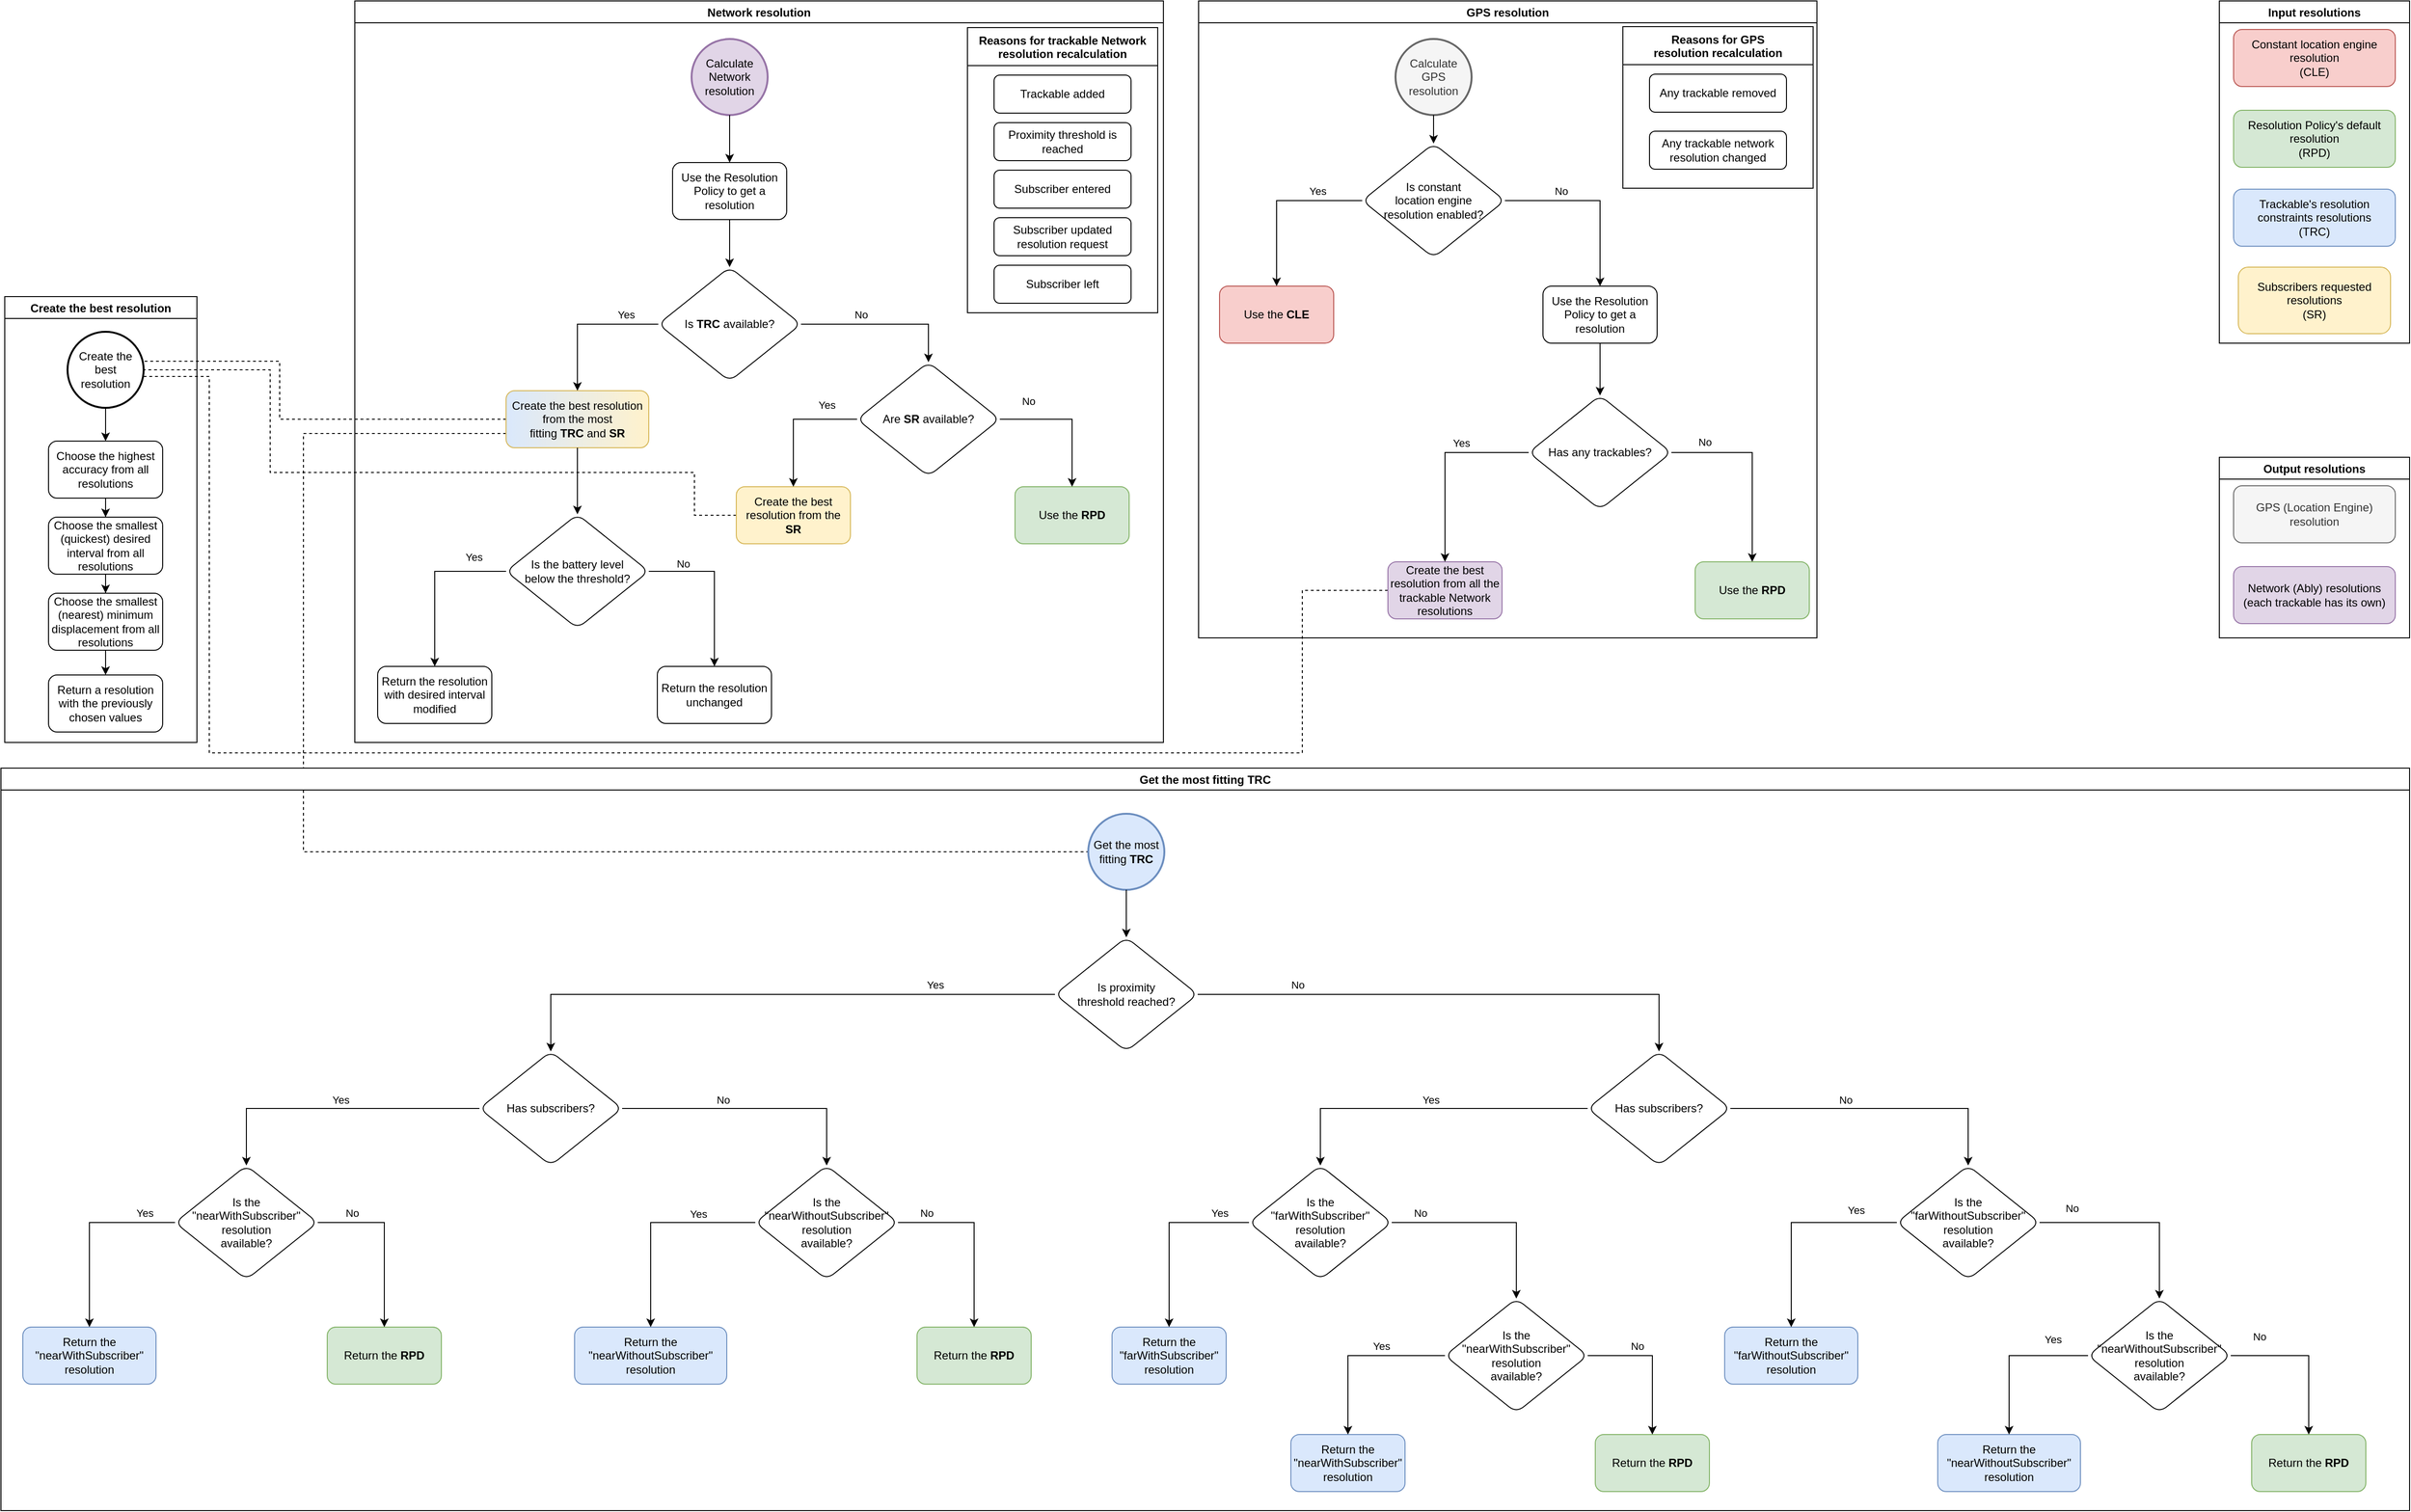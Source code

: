 <mxfile version="17.1.1" type="device"><diagram id="C5RBs43oDa-KdzZeNtuy" name="Page-1"><mxGraphModel dx="4044" dy="1610" grid="0" gridSize="10" guides="1" tooltips="1" connect="1" arrows="1" fold="1" page="0" pageScale="1" pageWidth="827" pageHeight="1169" math="0" shadow="0"><root><mxCell id="WIyWlLk6GJQsqaUBKTNV-0"/><mxCell id="WIyWlLk6GJQsqaUBKTNV-1" parent="WIyWlLk6GJQsqaUBKTNV-0"/><mxCell id="6XLTmu_nPWXvjUxswJBu-111" style="edgeStyle=orthogonalEdgeStyle;rounded=0;orthogonalLoop=1;jettySize=auto;html=1;exitX=0;exitY=0.5;exitDx=0;exitDy=0;startArrow=none;startFill=0;endArrow=none;endFill=0;dashed=1;" parent="WIyWlLk6GJQsqaUBKTNV-1" source="bFkGqK-KO9KzY5CvkFYy-25" target="6XLTmu_nPWXvjUxswJBu-110" edge="1"><mxGeometry relative="1" as="geometry"><Array as="points"><mxPoint x="405" y="854"/><mxPoint x="405" y="1025"/><mxPoint x="-744" y="1025"/><mxPoint x="-744" y="629"/></Array></mxGeometry></mxCell><mxCell id="6XLTmu_nPWXvjUxswJBu-114" style="edgeStyle=orthogonalEdgeStyle;rounded=0;orthogonalLoop=1;jettySize=auto;html=1;exitX=0;exitY=0.5;exitDx=0;exitDy=0;dashed=1;startArrow=none;startFill=0;endArrow=none;endFill=0;" parent="WIyWlLk6GJQsqaUBKTNV-1" source="bFkGqK-KO9KzY5CvkFYy-32" target="6XLTmu_nPWXvjUxswJBu-110" edge="1"><mxGeometry relative="1" as="geometry"><Array as="points"><mxPoint x="-234" y="775"/><mxPoint x="-234" y="730"/><mxPoint x="-680" y="730"/><mxPoint x="-680" y="622"/></Array></mxGeometry></mxCell><mxCell id="6XLTmu_nPWXvjUxswJBu-97" style="edgeStyle=orthogonalEdgeStyle;rounded=0;orthogonalLoop=1;jettySize=auto;html=1;exitX=0;exitY=0.75;exitDx=0;exitDy=0;startArrow=none;startFill=0;dashed=1;endArrow=none;endFill=0;" parent="WIyWlLk6GJQsqaUBKTNV-1" source="bFkGqK-KO9KzY5CvkFYy-36" target="6XLTmu_nPWXvjUxswJBu-109" edge="1"><mxGeometry relative="1" as="geometry"><mxPoint x="40.67" y="910" as="targetPoint"/><Array as="points"><mxPoint x="-645" y="689"/><mxPoint x="-645" y="1129"/></Array></mxGeometry></mxCell><mxCell id="6XLTmu_nPWXvjUxswJBu-112" style="edgeStyle=orthogonalEdgeStyle;rounded=0;orthogonalLoop=1;jettySize=auto;html=1;dashed=1;startArrow=none;startFill=0;endArrow=none;endFill=0;exitX=0;exitY=0.5;exitDx=0;exitDy=0;" parent="WIyWlLk6GJQsqaUBKTNV-1" source="bFkGqK-KO9KzY5CvkFYy-36" target="6XLTmu_nPWXvjUxswJBu-110" edge="1"><mxGeometry relative="1" as="geometry"><mxPoint x="-10" y="450" as="sourcePoint"/><Array as="points"><mxPoint x="-670" y="674"/><mxPoint x="-670" y="613"/></Array></mxGeometry></mxCell><mxCell id="6XLTmu_nPWXvjUxswJBu-1" value="Input resolutions" style="swimlane;" parent="WIyWlLk6GJQsqaUBKTNV-1" vertex="1"><mxGeometry x="1369" y="234" width="200" height="360" as="geometry"><mxRectangle x="825" y="10" width="124" height="23" as="alternateBounds"/></mxGeometry></mxCell><mxCell id="bFkGqK-KO9KzY5CvkFYy-0" value="Constant location engine resolution&lt;br&gt;(CLE)" style="rounded=1;whiteSpace=wrap;html=1;fontSize=12;glass=0;strokeWidth=1;shadow=0;fillColor=#f8cecc;strokeColor=#b85450;" parent="6XLTmu_nPWXvjUxswJBu-1" vertex="1"><mxGeometry x="15" y="30" width="170" height="60" as="geometry"/></mxCell><mxCell id="bFkGqK-KO9KzY5CvkFYy-3" value="Subscribers requested resolutions&lt;br&gt;(SR)" style="rounded=1;whiteSpace=wrap;html=1;fontSize=12;glass=0;strokeWidth=1;shadow=0;fillColor=#fff2cc;strokeColor=#d6b656;" parent="6XLTmu_nPWXvjUxswJBu-1" vertex="1"><mxGeometry x="20" y="280" width="160" height="70" as="geometry"/></mxCell><mxCell id="bFkGqK-KO9KzY5CvkFYy-1" value="Resolution Policy's default resolution&lt;br&gt;(RPD)" style="rounded=1;whiteSpace=wrap;html=1;fontSize=12;glass=0;strokeWidth=1;shadow=0;fillColor=#d5e8d4;strokeColor=#82b366;" parent="6XLTmu_nPWXvjUxswJBu-1" vertex="1"><mxGeometry x="15" y="115" width="170" height="60" as="geometry"/></mxCell><mxCell id="bFkGqK-KO9KzY5CvkFYy-2" value="Trackable's resolution constraints resolutions&lt;br&gt;(TRC)" style="rounded=1;whiteSpace=wrap;html=1;fontSize=12;glass=0;strokeWidth=1;shadow=0;fillColor=#dae8fc;strokeColor=#6c8ebf;" parent="6XLTmu_nPWXvjUxswJBu-1" vertex="1"><mxGeometry x="15" y="198" width="170" height="60" as="geometry"/></mxCell><mxCell id="6XLTmu_nPWXvjUxswJBu-13" value="Output resolutions" style="swimlane;" parent="WIyWlLk6GJQsqaUBKTNV-1" vertex="1"><mxGeometry x="1369" y="714" width="200" height="190" as="geometry"><mxRectangle x="1041" y="10" width="134" height="23" as="alternateBounds"/></mxGeometry></mxCell><mxCell id="6XLTmu_nPWXvjUxswJBu-14" value="GPS (Location Engine) resolution" style="rounded=1;whiteSpace=wrap;html=1;fontSize=12;glass=0;strokeWidth=1;shadow=0;fillColor=#f5f5f5;strokeColor=#666666;fontColor=#333333;" parent="6XLTmu_nPWXvjUxswJBu-13" vertex="1"><mxGeometry x="15" y="30" width="170" height="60" as="geometry"/></mxCell><mxCell id="6XLTmu_nPWXvjUxswJBu-11" value="Network (Ably) resolutions&lt;br&gt;(each trackable has its own)" style="rounded=1;whiteSpace=wrap;html=1;fontSize=12;glass=0;strokeWidth=1;shadow=0;fillColor=#e1d5e7;strokeColor=#9673a6;" parent="6XLTmu_nPWXvjUxswJBu-13" vertex="1"><mxGeometry x="15" y="115" width="170" height="60" as="geometry"/></mxCell><mxCell id="6XLTmu_nPWXvjUxswJBu-119" value="Network resolution" style="swimlane;" parent="WIyWlLk6GJQsqaUBKTNV-1" vertex="1"><mxGeometry x="-591" y="234" width="850" height="780" as="geometry"/></mxCell><mxCell id="6XLTmu_nPWXvjUxswJBu-98" value="Calculate Network resolution" style="strokeWidth=2;html=1;shape=mxgraph.flowchart.start_2;whiteSpace=wrap;fillColor=#e1d5e7;strokeColor=#9673a6;" parent="6XLTmu_nPWXvjUxswJBu-119" vertex="1"><mxGeometry x="354" y="40" width="80" height="80" as="geometry"/></mxCell><mxCell id="bFkGqK-KO9KzY5CvkFYy-19" value="Use the Resolution Policy to get a resolution" style="whiteSpace=wrap;html=1;rounded=1;shadow=0;strokeWidth=1;glass=0;" parent="6XLTmu_nPWXvjUxswJBu-119" vertex="1"><mxGeometry x="334" y="170" width="120" height="60" as="geometry"/></mxCell><mxCell id="bFkGqK-KO9KzY5CvkFYy-30" value="Is&amp;nbsp;&lt;b&gt;TRC&amp;nbsp;&lt;/b&gt;available?" style="rhombus;whiteSpace=wrap;html=1;rounded=1;shadow=0;strokeWidth=1;glass=0;" parent="6XLTmu_nPWXvjUxswJBu-119" vertex="1"><mxGeometry x="319" y="280" width="150" height="120" as="geometry"/></mxCell><mxCell id="6XLTmu_nPWXvjUxswJBu-18" value="Are &lt;b&gt;SR&amp;nbsp;&lt;/b&gt;available?" style="rhombus;whiteSpace=wrap;html=1;rounded=1;shadow=0;strokeWidth=1;glass=0;" parent="6XLTmu_nPWXvjUxswJBu-119" vertex="1"><mxGeometry x="528" y="380" width="150" height="120" as="geometry"/></mxCell><mxCell id="bFkGqK-KO9KzY5CvkFYy-32" value="Create the best resolution from the &lt;b&gt;SR&lt;/b&gt;" style="whiteSpace=wrap;html=1;rounded=1;shadow=0;strokeWidth=1;glass=0;fillColor=#fff2cc;strokeColor=#d6b656;" parent="6XLTmu_nPWXvjUxswJBu-119" vertex="1"><mxGeometry x="401" y="511" width="120" height="60" as="geometry"/></mxCell><mxCell id="6XLTmu_nPWXvjUxswJBu-19" value="Use the &lt;b&gt;RPD&lt;/b&gt;" style="whiteSpace=wrap;html=1;rounded=1;shadow=0;strokeWidth=1;glass=0;fillColor=#d5e8d4;strokeColor=#82b366;" parent="6XLTmu_nPWXvjUxswJBu-119" vertex="1"><mxGeometry x="694" y="511" width="120" height="60" as="geometry"/></mxCell><mxCell id="6XLTmu_nPWXvjUxswJBu-29" value="Is the battery level&lt;br&gt;below the threshold?" style="rhombus;whiteSpace=wrap;html=1;rounded=1;shadow=0;strokeWidth=1;glass=0;" parent="6XLTmu_nPWXvjUxswJBu-119" vertex="1"><mxGeometry x="159" y="540" width="150" height="120" as="geometry"/></mxCell><mxCell id="6XLTmu_nPWXvjUxswJBu-32" value="Return the resolution with desired interval modified" style="whiteSpace=wrap;html=1;rounded=1;shadow=0;strokeWidth=1;glass=0;" parent="6XLTmu_nPWXvjUxswJBu-119" vertex="1"><mxGeometry x="24" y="700" width="120" height="60" as="geometry"/></mxCell><mxCell id="6XLTmu_nPWXvjUxswJBu-30" value="Return the resolution unchanged" style="whiteSpace=wrap;html=1;rounded=1;shadow=0;strokeWidth=1;glass=0;" parent="6XLTmu_nPWXvjUxswJBu-119" vertex="1"><mxGeometry x="318" y="700" width="120" height="60" as="geometry"/></mxCell><mxCell id="bFkGqK-KO9KzY5CvkFYy-36" value="Create the best resolution from the most fitting&amp;nbsp;&lt;b&gt;TRC&lt;/b&gt;&amp;nbsp;and&amp;nbsp;&lt;b&gt;SR&lt;/b&gt;" style="whiteSpace=wrap;html=1;rounded=1;shadow=0;strokeWidth=1;glass=0;gradientDirection=west;fillColor=#fff2cc;strokeColor=#d6b656;gradientColor=#DAE8FC;" parent="6XLTmu_nPWXvjUxswJBu-119" vertex="1"><mxGeometry x="159" y="410" width="150" height="60" as="geometry"/></mxCell><mxCell id="bFkGqK-KO9KzY5CvkFYy-20" value="" style="edgeStyle=orthogonalEdgeStyle;rounded=0;orthogonalLoop=1;jettySize=auto;html=1;exitX=0.5;exitY=1;exitDx=0;exitDy=0;exitPerimeter=0;" parent="6XLTmu_nPWXvjUxswJBu-119" source="6XLTmu_nPWXvjUxswJBu-98" target="bFkGqK-KO9KzY5CvkFYy-19" edge="1"><mxGeometry relative="1" as="geometry"><mxPoint x="390" y="100" as="sourcePoint"/></mxGeometry></mxCell><mxCell id="bFkGqK-KO9KzY5CvkFYy-31" value="" style="edgeStyle=orthogonalEdgeStyle;rounded=0;orthogonalLoop=1;jettySize=auto;html=1;" parent="6XLTmu_nPWXvjUxswJBu-119" source="bFkGqK-KO9KzY5CvkFYy-19" target="bFkGqK-KO9KzY5CvkFYy-30" edge="1"><mxGeometry relative="1" as="geometry"/></mxCell><mxCell id="bFkGqK-KO9KzY5CvkFYy-33" value="" style="edgeStyle=orthogonalEdgeStyle;rounded=0;orthogonalLoop=1;jettySize=auto;html=1;entryX=0.5;entryY=0;entryDx=0;entryDy=0;" parent="6XLTmu_nPWXvjUxswJBu-119" source="bFkGqK-KO9KzY5CvkFYy-30" target="6XLTmu_nPWXvjUxswJBu-18" edge="1"><mxGeometry relative="1" as="geometry"><mxPoint x="550" y="340" as="targetPoint"/></mxGeometry></mxCell><mxCell id="bFkGqK-KO9KzY5CvkFYy-35" value="No" style="edgeLabel;html=1;align=center;verticalAlign=middle;resizable=0;points=[];" parent="bFkGqK-KO9KzY5CvkFYy-33" vertex="1" connectable="0"><mxGeometry x="-0.248" y="1" relative="1" as="geometry"><mxPoint x="-3" y="-9" as="offset"/></mxGeometry></mxCell><mxCell id="6XLTmu_nPWXvjUxswJBu-24" value="" style="edgeStyle=orthogonalEdgeStyle;rounded=0;orthogonalLoop=1;jettySize=auto;html=1;" parent="6XLTmu_nPWXvjUxswJBu-119" source="6XLTmu_nPWXvjUxswJBu-18" target="bFkGqK-KO9KzY5CvkFYy-32" edge="1"><mxGeometry relative="1" as="geometry"><mxPoint x="500" y="410" as="targetPoint"/></mxGeometry></mxCell><mxCell id="6XLTmu_nPWXvjUxswJBu-26" value="Yes" style="edgeLabel;html=1;align=center;verticalAlign=middle;resizable=0;points=[];" parent="6XLTmu_nPWXvjUxswJBu-24" vertex="1" connectable="0"><mxGeometry x="-0.221" y="-2" relative="1" as="geometry"><mxPoint x="22" y="-13" as="offset"/></mxGeometry></mxCell><mxCell id="6XLTmu_nPWXvjUxswJBu-20" value="" style="edgeStyle=orthogonalEdgeStyle;rounded=0;orthogonalLoop=1;jettySize=auto;html=1;exitX=1;exitY=0.5;exitDx=0;exitDy=0;" parent="6XLTmu_nPWXvjUxswJBu-119" source="6XLTmu_nPWXvjUxswJBu-18" target="6XLTmu_nPWXvjUxswJBu-19" edge="1"><mxGeometry relative="1" as="geometry"/></mxCell><mxCell id="6XLTmu_nPWXvjUxswJBu-21" value="No" style="edgeLabel;html=1;align=center;verticalAlign=middle;resizable=0;points=[];" parent="6XLTmu_nPWXvjUxswJBu-20" vertex="1" connectable="0"><mxGeometry x="-0.178" relative="1" as="geometry"><mxPoint x="-31" y="-19" as="offset"/></mxGeometry></mxCell><mxCell id="6XLTmu_nPWXvjUxswJBu-33" value="" style="edgeStyle=orthogonalEdgeStyle;rounded=0;orthogonalLoop=1;jettySize=auto;html=1;" parent="6XLTmu_nPWXvjUxswJBu-119" source="6XLTmu_nPWXvjUxswJBu-29" target="6XLTmu_nPWXvjUxswJBu-32" edge="1"><mxGeometry relative="1" as="geometry"/></mxCell><mxCell id="6XLTmu_nPWXvjUxswJBu-35" value="Yes" style="edgeLabel;html=1;align=center;verticalAlign=middle;resizable=0;points=[];" parent="6XLTmu_nPWXvjUxswJBu-33" vertex="1" connectable="0"><mxGeometry x="-0.538" y="-5" relative="1" as="geometry"><mxPoint x="6" y="-10" as="offset"/></mxGeometry></mxCell><mxCell id="6XLTmu_nPWXvjUxswJBu-31" value="" style="edgeStyle=orthogonalEdgeStyle;rounded=0;orthogonalLoop=1;jettySize=auto;html=1;" parent="6XLTmu_nPWXvjUxswJBu-119" source="6XLTmu_nPWXvjUxswJBu-29" target="6XLTmu_nPWXvjUxswJBu-30" edge="1"><mxGeometry relative="1" as="geometry"/></mxCell><mxCell id="6XLTmu_nPWXvjUxswJBu-34" value="No" style="edgeLabel;html=1;align=center;verticalAlign=middle;resizable=0;points=[];" parent="6XLTmu_nPWXvjUxswJBu-31" vertex="1" connectable="0"><mxGeometry x="-0.127" y="2" relative="1" as="geometry"><mxPoint x="-35" y="-13" as="offset"/></mxGeometry></mxCell><mxCell id="bFkGqK-KO9KzY5CvkFYy-37" value="" style="edgeStyle=orthogonalEdgeStyle;rounded=0;orthogonalLoop=1;jettySize=auto;html=1;" parent="6XLTmu_nPWXvjUxswJBu-119" source="bFkGqK-KO9KzY5CvkFYy-30" target="bFkGqK-KO9KzY5CvkFYy-36" edge="1"><mxGeometry relative="1" as="geometry"/></mxCell><mxCell id="bFkGqK-KO9KzY5CvkFYy-38" value="Yes" style="edgeLabel;html=1;align=center;verticalAlign=middle;resizable=0;points=[];" parent="bFkGqK-KO9KzY5CvkFYy-37" vertex="1" connectable="0"><mxGeometry x="-0.686" y="2" relative="1" as="geometry"><mxPoint x="-10" y="-12" as="offset"/></mxGeometry></mxCell><mxCell id="6XLTmu_nPWXvjUxswJBu-28" value="" style="edgeStyle=orthogonalEdgeStyle;rounded=0;orthogonalLoop=1;jettySize=auto;html=1;entryX=0.5;entryY=0;entryDx=0;entryDy=0;" parent="6XLTmu_nPWXvjUxswJBu-119" source="bFkGqK-KO9KzY5CvkFYy-36" target="6XLTmu_nPWXvjUxswJBu-29" edge="1"><mxGeometry relative="1" as="geometry"><mxPoint x="195" y="525" as="targetPoint"/></mxGeometry></mxCell><mxCell id="6XLTmu_nPWXvjUxswJBu-5" value="Reasons for trackable Network&#10;resolution recalculation" style="swimlane;startSize=40;" parent="6XLTmu_nPWXvjUxswJBu-119" vertex="1"><mxGeometry x="644" y="28" width="200" height="300" as="geometry"><mxRectangle x="1041" y="475" width="203" height="40" as="alternateBounds"/></mxGeometry></mxCell><mxCell id="6XLTmu_nPWXvjUxswJBu-3" value="Trackable added" style="rounded=1;whiteSpace=wrap;html=1;fontSize=12;glass=0;strokeWidth=1;shadow=0;" parent="6XLTmu_nPWXvjUxswJBu-5" vertex="1"><mxGeometry x="28" y="50" width="144" height="40" as="geometry"/></mxCell><mxCell id="6XLTmu_nPWXvjUxswJBu-7" value="Proximity threshold is reached" style="rounded=1;whiteSpace=wrap;html=1;fontSize=12;glass=0;strokeWidth=1;shadow=0;" parent="6XLTmu_nPWXvjUxswJBu-5" vertex="1"><mxGeometry x="28" y="100" width="144" height="40" as="geometry"/></mxCell><mxCell id="6XLTmu_nPWXvjUxswJBu-8" value="Subscriber entered" style="rounded=1;whiteSpace=wrap;html=1;fontSize=12;glass=0;strokeWidth=1;shadow=0;" parent="6XLTmu_nPWXvjUxswJBu-5" vertex="1"><mxGeometry x="28" y="150" width="144" height="40" as="geometry"/></mxCell><mxCell id="6XLTmu_nPWXvjUxswJBu-9" value="Subscriber updated resolution request" style="rounded=1;whiteSpace=wrap;html=1;fontSize=12;glass=0;strokeWidth=1;shadow=0;" parent="6XLTmu_nPWXvjUxswJBu-5" vertex="1"><mxGeometry x="28" y="200" width="144" height="40" as="geometry"/></mxCell><mxCell id="6XLTmu_nPWXvjUxswJBu-10" value="Subscriber left" style="rounded=1;whiteSpace=wrap;html=1;fontSize=12;glass=0;strokeWidth=1;shadow=0;" parent="6XLTmu_nPWXvjUxswJBu-5" vertex="1"><mxGeometry x="28" y="250" width="144" height="40" as="geometry"/></mxCell><mxCell id="6XLTmu_nPWXvjUxswJBu-120" value="GPS resolution" style="swimlane;" parent="WIyWlLk6GJQsqaUBKTNV-1" vertex="1"><mxGeometry x="296" y="234" width="650" height="670" as="geometry"/></mxCell><mxCell id="bFkGqK-KO9KzY5CvkFYy-23" value="Use the &lt;b&gt;RPD&lt;/b&gt;" style="whiteSpace=wrap;html=1;rounded=1;shadow=0;strokeWidth=1;glass=0;fillColor=#d5e8d4;strokeColor=#82b366;" parent="6XLTmu_nPWXvjUxswJBu-120" vertex="1"><mxGeometry x="522" y="590" width="120" height="60" as="geometry"/></mxCell><mxCell id="bFkGqK-KO9KzY5CvkFYy-25" value="Create the best resolution from all the trackable Network resolutions" style="whiteSpace=wrap;html=1;rounded=1;shadow=0;strokeWidth=1;glass=0;fillColor=#e1d5e7;strokeColor=#9673a6;" parent="6XLTmu_nPWXvjUxswJBu-120" vertex="1"><mxGeometry x="199" y="590" width="120" height="60" as="geometry"/></mxCell><mxCell id="bFkGqK-KO9KzY5CvkFYy-21" value="Has any trackables?" style="rhombus;whiteSpace=wrap;html=1;rounded=1;shadow=0;strokeWidth=1;glass=0;" parent="6XLTmu_nPWXvjUxswJBu-120" vertex="1"><mxGeometry x="347" y="415" width="150" height="120" as="geometry"/></mxCell><mxCell id="bFkGqK-KO9KzY5CvkFYy-15" value="Use the Resolution Policy to get a resolution" style="whiteSpace=wrap;html=1;rounded=1;shadow=0;strokeWidth=1;glass=0;" parent="6XLTmu_nPWXvjUxswJBu-120" vertex="1"><mxGeometry x="362" y="300" width="120" height="60" as="geometry"/></mxCell><mxCell id="bFkGqK-KO9KzY5CvkFYy-7" value="Is constant&lt;br&gt;location engine&lt;br&gt;resolution enabled?&lt;br&gt;" style="rhombus;whiteSpace=wrap;html=1;rounded=1;shadow=0;strokeWidth=1;glass=0;" parent="6XLTmu_nPWXvjUxswJBu-120" vertex="1"><mxGeometry x="172" y="150" width="150" height="120" as="geometry"/></mxCell><mxCell id="bFkGqK-KO9KzY5CvkFYy-12" value="Use the &lt;b&gt;CLE&lt;/b&gt;" style="whiteSpace=wrap;html=1;rounded=1;shadow=0;strokeWidth=1;glass=0;fillColor=#f8cecc;strokeColor=#b85450;" parent="6XLTmu_nPWXvjUxswJBu-120" vertex="1"><mxGeometry x="22" y="300" width="120" height="60" as="geometry"/></mxCell><mxCell id="6XLTmu_nPWXvjUxswJBu-99" value="Calculate GPS resolution" style="strokeWidth=2;html=1;shape=mxgraph.flowchart.start_2;whiteSpace=wrap;fillColor=#f5f5f5;strokeColor=#666666;fontColor=#333333;" parent="6XLTmu_nPWXvjUxswJBu-120" vertex="1"><mxGeometry x="207" y="40" width="80" height="80" as="geometry"/></mxCell><mxCell id="bFkGqK-KO9KzY5CvkFYy-24" value="" style="edgeStyle=orthogonalEdgeStyle;rounded=0;orthogonalLoop=1;jettySize=auto;html=1;" parent="6XLTmu_nPWXvjUxswJBu-120" source="bFkGqK-KO9KzY5CvkFYy-21" target="bFkGqK-KO9KzY5CvkFYy-23" edge="1"><mxGeometry relative="1" as="geometry"/></mxCell><mxCell id="bFkGqK-KO9KzY5CvkFYy-29" value="No" style="edgeLabel;html=1;align=center;verticalAlign=middle;resizable=0;points=[];" parent="bFkGqK-KO9KzY5CvkFYy-24" vertex="1" connectable="0"><mxGeometry x="0.3" relative="1" as="geometry"><mxPoint x="-50" y="-56" as="offset"/></mxGeometry></mxCell><mxCell id="bFkGqK-KO9KzY5CvkFYy-26" value="" style="edgeStyle=orthogonalEdgeStyle;rounded=0;orthogonalLoop=1;jettySize=auto;html=1;" parent="6XLTmu_nPWXvjUxswJBu-120" source="bFkGqK-KO9KzY5CvkFYy-21" target="bFkGqK-KO9KzY5CvkFYy-25" edge="1"><mxGeometry relative="1" as="geometry"/></mxCell><mxCell id="bFkGqK-KO9KzY5CvkFYy-28" value="Yes" style="edgeLabel;html=1;align=center;verticalAlign=middle;resizable=0;points=[];" parent="bFkGqK-KO9KzY5CvkFYy-26" vertex="1" connectable="0"><mxGeometry x="-0.278" relative="1" as="geometry"><mxPoint x="2" y="-10" as="offset"/></mxGeometry></mxCell><mxCell id="bFkGqK-KO9KzY5CvkFYy-22" value="" style="edgeStyle=orthogonalEdgeStyle;rounded=0;orthogonalLoop=1;jettySize=auto;html=1;" parent="6XLTmu_nPWXvjUxswJBu-120" source="bFkGqK-KO9KzY5CvkFYy-15" target="bFkGqK-KO9KzY5CvkFYy-21" edge="1"><mxGeometry relative="1" as="geometry"/></mxCell><mxCell id="bFkGqK-KO9KzY5CvkFYy-16" value="" style="edgeStyle=orthogonalEdgeStyle;rounded=0;orthogonalLoop=1;jettySize=auto;html=1;" parent="6XLTmu_nPWXvjUxswJBu-120" source="bFkGqK-KO9KzY5CvkFYy-7" target="bFkGqK-KO9KzY5CvkFYy-15" edge="1"><mxGeometry relative="1" as="geometry"/></mxCell><mxCell id="bFkGqK-KO9KzY5CvkFYy-27" value="No" style="edgeLabel;html=1;align=center;verticalAlign=middle;resizable=0;points=[];" parent="bFkGqK-KO9KzY5CvkFYy-16" vertex="1" connectable="0"><mxGeometry x="-0.273" y="-2" relative="1" as="geometry"><mxPoint x="-10" y="-12" as="offset"/></mxGeometry></mxCell><mxCell id="bFkGqK-KO9KzY5CvkFYy-13" value="" style="edgeStyle=orthogonalEdgeStyle;rounded=0;orthogonalLoop=1;jettySize=auto;html=1;" parent="6XLTmu_nPWXvjUxswJBu-120" source="bFkGqK-KO9KzY5CvkFYy-7" target="bFkGqK-KO9KzY5CvkFYy-12" edge="1"><mxGeometry relative="1" as="geometry"/></mxCell><mxCell id="bFkGqK-KO9KzY5CvkFYy-14" value="Yes" style="edgeLabel;html=1;align=center;verticalAlign=middle;resizable=0;points=[];" parent="bFkGqK-KO9KzY5CvkFYy-13" vertex="1" connectable="0"><mxGeometry x="-0.368" y="3" relative="1" as="geometry"><mxPoint x="10" y="-13" as="offset"/></mxGeometry></mxCell><mxCell id="bFkGqK-KO9KzY5CvkFYy-8" value="" style="edgeStyle=orthogonalEdgeStyle;rounded=0;orthogonalLoop=1;jettySize=auto;html=1;" parent="6XLTmu_nPWXvjUxswJBu-120" source="6XLTmu_nPWXvjUxswJBu-99" target="bFkGqK-KO9KzY5CvkFYy-7" edge="1"><mxGeometry relative="1" as="geometry"><mxPoint x="210" y="145" as="sourcePoint"/></mxGeometry></mxCell><mxCell id="6XLTmu_nPWXvjUxswJBu-4" value="Reasons for GPS &#10;resolution recalculation" style="swimlane;startSize=40;" parent="6XLTmu_nPWXvjUxswJBu-120" vertex="1"><mxGeometry x="446" y="27" width="200" height="170" as="geometry"><mxRectangle x="827" y="475" width="170" height="30" as="alternateBounds"/></mxGeometry></mxCell><mxCell id="6XLTmu_nPWXvjUxswJBu-2" value="Any trackable removed" style="rounded=1;whiteSpace=wrap;html=1;fontSize=12;glass=0;strokeWidth=1;shadow=0;" parent="6XLTmu_nPWXvjUxswJBu-4" vertex="1"><mxGeometry x="28" y="50" width="144" height="40" as="geometry"/></mxCell><mxCell id="6XLTmu_nPWXvjUxswJBu-6" value="Any trackable network resolution changed" style="rounded=1;whiteSpace=wrap;html=1;fontSize=12;glass=0;strokeWidth=1;shadow=0;" parent="6XLTmu_nPWXvjUxswJBu-4" vertex="1"><mxGeometry x="28" y="110" width="144" height="40" as="geometry"/></mxCell><mxCell id="6XLTmu_nPWXvjUxswJBu-121" value="Create the best resolution" style="swimlane;" parent="WIyWlLk6GJQsqaUBKTNV-1" vertex="1"><mxGeometry x="-959" y="545" width="202" height="469" as="geometry"><mxRectangle x="-776" y="528" width="175" height="23" as="alternateBounds"/></mxGeometry></mxCell><mxCell id="6XLTmu_nPWXvjUxswJBu-107" value="Return a resolution with the previously chosen values" style="whiteSpace=wrap;html=1;rounded=1;shadow=0;strokeWidth=1;glass=0;" parent="6XLTmu_nPWXvjUxswJBu-121" vertex="1"><mxGeometry x="46" y="398" width="120" height="60" as="geometry"/></mxCell><mxCell id="6XLTmu_nPWXvjUxswJBu-103" value="Choose the smallest (quickest) desired interval from all resolutions" style="whiteSpace=wrap;html=1;rounded=1;shadow=0;strokeWidth=1;glass=0;" parent="6XLTmu_nPWXvjUxswJBu-121" vertex="1"><mxGeometry x="46" y="232" width="120" height="60" as="geometry"/></mxCell><mxCell id="6XLTmu_nPWXvjUxswJBu-101" value="Choose the highest accuracy from all resolutions" style="whiteSpace=wrap;html=1;rounded=1;shadow=0;strokeWidth=1;glass=0;" parent="6XLTmu_nPWXvjUxswJBu-121" vertex="1"><mxGeometry x="46" y="152" width="120" height="60" as="geometry"/></mxCell><mxCell id="6XLTmu_nPWXvjUxswJBu-110" value="Create the best resolution" style="strokeWidth=2;html=1;shape=mxgraph.flowchart.start_2;whiteSpace=wrap;" parent="6XLTmu_nPWXvjUxswJBu-121" vertex="1"><mxGeometry x="66" y="37" width="80" height="80" as="geometry"/></mxCell><mxCell id="6XLTmu_nPWXvjUxswJBu-105" value="Choose the smallest (nearest) minimum displacement from all resolutions" style="whiteSpace=wrap;html=1;rounded=1;shadow=0;strokeWidth=1;glass=0;" parent="6XLTmu_nPWXvjUxswJBu-121" vertex="1"><mxGeometry x="46" y="312" width="120" height="60" as="geometry"/></mxCell><mxCell id="6XLTmu_nPWXvjUxswJBu-104" value="" style="edgeStyle=orthogonalEdgeStyle;rounded=0;orthogonalLoop=1;jettySize=auto;html=1;startArrow=none;startFill=0;endArrow=classic;endFill=1;" parent="6XLTmu_nPWXvjUxswJBu-121" source="6XLTmu_nPWXvjUxswJBu-101" target="6XLTmu_nPWXvjUxswJBu-103" edge="1"><mxGeometry relative="1" as="geometry"/></mxCell><mxCell id="6XLTmu_nPWXvjUxswJBu-102" value="" style="edgeStyle=orthogonalEdgeStyle;rounded=0;orthogonalLoop=1;jettySize=auto;html=1;startArrow=none;startFill=0;endArrow=classic;endFill=1;exitX=0.5;exitY=1;exitDx=0;exitDy=0;exitPerimeter=0;" parent="6XLTmu_nPWXvjUxswJBu-121" source="6XLTmu_nPWXvjUxswJBu-110" target="6XLTmu_nPWXvjUxswJBu-101" edge="1"><mxGeometry relative="1" as="geometry"><mxPoint x="106" y="127" as="sourcePoint"/></mxGeometry></mxCell><mxCell id="6XLTmu_nPWXvjUxswJBu-106" value="" style="edgeStyle=orthogonalEdgeStyle;rounded=0;orthogonalLoop=1;jettySize=auto;html=1;startArrow=none;startFill=0;endArrow=classic;endFill=1;" parent="6XLTmu_nPWXvjUxswJBu-121" source="6XLTmu_nPWXvjUxswJBu-103" target="6XLTmu_nPWXvjUxswJBu-105" edge="1"><mxGeometry relative="1" as="geometry"/></mxCell><mxCell id="6XLTmu_nPWXvjUxswJBu-108" value="" style="edgeStyle=orthogonalEdgeStyle;rounded=0;orthogonalLoop=1;jettySize=auto;html=1;startArrow=none;startFill=0;endArrow=classic;endFill=1;" parent="6XLTmu_nPWXvjUxswJBu-121" source="6XLTmu_nPWXvjUxswJBu-105" target="6XLTmu_nPWXvjUxswJBu-107" edge="1"><mxGeometry relative="1" as="geometry"/></mxCell><mxCell id="6XLTmu_nPWXvjUxswJBu-123" value="Get the most fitting TRC" style="swimlane;" parent="WIyWlLk6GJQsqaUBKTNV-1" vertex="1"><mxGeometry x="-963" y="1041" width="2532" height="781" as="geometry"/></mxCell><mxCell id="6XLTmu_nPWXvjUxswJBu-39" value="Is proximity&lt;br&gt;threshold reached?" style="rhombus;whiteSpace=wrap;html=1;rounded=1;glass=0;strokeWidth=1;shadow=0;aspect=fixed;" parent="6XLTmu_nPWXvjUxswJBu-123" vertex="1"><mxGeometry x="1108" y="178" width="150" height="120" as="geometry"/></mxCell><mxCell id="6XLTmu_nPWXvjUxswJBu-41" value="Has subscribers?" style="rhombus;whiteSpace=wrap;html=1;rounded=1;glass=0;strokeWidth=1;shadow=0;" parent="6XLTmu_nPWXvjUxswJBu-123" vertex="1"><mxGeometry x="503" y="298" width="150" height="120" as="geometry"/></mxCell><mxCell id="6XLTmu_nPWXvjUxswJBu-42" value="" style="edgeStyle=orthogonalEdgeStyle;rounded=0;orthogonalLoop=1;jettySize=auto;html=1;" parent="6XLTmu_nPWXvjUxswJBu-123" source="6XLTmu_nPWXvjUxswJBu-39" target="6XLTmu_nPWXvjUxswJBu-41" edge="1"><mxGeometry relative="1" as="geometry"><Array as="points"><mxPoint x="578" y="238"/></Array></mxGeometry></mxCell><mxCell id="6XLTmu_nPWXvjUxswJBu-61" value="Yes" style="edgeLabel;html=1;align=center;verticalAlign=middle;resizable=0;points=[];" parent="6XLTmu_nPWXvjUxswJBu-42" vertex="1" connectable="0"><mxGeometry x="-0.568" relative="1" as="geometry"><mxPoint x="1" y="-10" as="offset"/></mxGeometry></mxCell><mxCell id="6XLTmu_nPWXvjUxswJBu-43" value="Is the &lt;br&gt;&quot;nearWithSubscriber&quot; resolution &lt;br&gt;available?" style="rhombus;html=1;rounded=1;glass=0;strokeWidth=1;shadow=0;whiteSpace=wrap;" parent="6XLTmu_nPWXvjUxswJBu-123" vertex="1"><mxGeometry x="183" y="418" width="150" height="120" as="geometry"/></mxCell><mxCell id="6XLTmu_nPWXvjUxswJBu-44" value="" style="edgeStyle=orthogonalEdgeStyle;rounded=0;orthogonalLoop=1;jettySize=auto;html=1;" parent="6XLTmu_nPWXvjUxswJBu-123" source="6XLTmu_nPWXvjUxswJBu-41" target="6XLTmu_nPWXvjUxswJBu-43" edge="1"><mxGeometry relative="1" as="geometry"><Array as="points"><mxPoint x="258" y="358"/></Array></mxGeometry></mxCell><mxCell id="6XLTmu_nPWXvjUxswJBu-55" value="Yes" style="edgeLabel;html=1;align=center;verticalAlign=middle;resizable=0;points=[];" parent="6XLTmu_nPWXvjUxswJBu-44" vertex="1" connectable="0"><mxGeometry x="0.088" y="2" relative="1" as="geometry"><mxPoint x="20" y="-11" as="offset"/></mxGeometry></mxCell><mxCell id="6XLTmu_nPWXvjUxswJBu-45" value="Return the &quot;nearWithSubscriber&quot; resolution" style="whiteSpace=wrap;html=1;rounded=1;glass=0;strokeWidth=1;shadow=0;fillColor=#dae8fc;strokeColor=#6c8ebf;" parent="6XLTmu_nPWXvjUxswJBu-123" vertex="1"><mxGeometry x="23" y="588" width="140" height="60" as="geometry"/></mxCell><mxCell id="6XLTmu_nPWXvjUxswJBu-46" value="" style="edgeStyle=orthogonalEdgeStyle;rounded=0;orthogonalLoop=1;jettySize=auto;html=1;" parent="6XLTmu_nPWXvjUxswJBu-123" source="6XLTmu_nPWXvjUxswJBu-43" target="6XLTmu_nPWXvjUxswJBu-45" edge="1"><mxGeometry relative="1" as="geometry"/></mxCell><mxCell id="6XLTmu_nPWXvjUxswJBu-56" value="Yes" style="edgeLabel;html=1;align=center;verticalAlign=middle;resizable=0;points=[];" parent="6XLTmu_nPWXvjUxswJBu-46" vertex="1" connectable="0"><mxGeometry x="-0.673" relative="1" as="geometry"><mxPoint y="-10" as="offset"/></mxGeometry></mxCell><mxCell id="6XLTmu_nPWXvjUxswJBu-47" value="Return the &lt;b&gt;RPD&lt;/b&gt;" style="whiteSpace=wrap;html=1;rounded=1;glass=0;strokeWidth=1;shadow=0;fillColor=#d5e8d4;strokeColor=#82b366;" parent="6XLTmu_nPWXvjUxswJBu-123" vertex="1"><mxGeometry x="343" y="588" width="120" height="60" as="geometry"/></mxCell><mxCell id="6XLTmu_nPWXvjUxswJBu-48" value="" style="edgeStyle=orthogonalEdgeStyle;rounded=0;orthogonalLoop=1;jettySize=auto;html=1;" parent="6XLTmu_nPWXvjUxswJBu-123" source="6XLTmu_nPWXvjUxswJBu-43" target="6XLTmu_nPWXvjUxswJBu-47" edge="1"><mxGeometry relative="1" as="geometry"/></mxCell><mxCell id="6XLTmu_nPWXvjUxswJBu-57" value="No" style="edgeLabel;html=1;align=center;verticalAlign=middle;resizable=0;points=[];" parent="6XLTmu_nPWXvjUxswJBu-48" vertex="1" connectable="0"><mxGeometry x="-0.082" y="-1" relative="1" as="geometry"><mxPoint x="-33" y="-23" as="offset"/></mxGeometry></mxCell><mxCell id="6XLTmu_nPWXvjUxswJBu-51" value="Is the &quot;nearWithoutSubscriber&quot; resolution&lt;br&gt;available?" style="rhombus;whiteSpace=wrap;html=1;rounded=1;glass=0;strokeWidth=1;shadow=0;" parent="6XLTmu_nPWXvjUxswJBu-123" vertex="1"><mxGeometry x="793" y="418" width="150" height="120" as="geometry"/></mxCell><mxCell id="6XLTmu_nPWXvjUxswJBu-54" style="edgeStyle=orthogonalEdgeStyle;rounded=0;orthogonalLoop=1;jettySize=auto;html=1;exitX=1;exitY=0.5;exitDx=0;exitDy=0;entryX=0.5;entryY=0;entryDx=0;entryDy=0;" parent="6XLTmu_nPWXvjUxswJBu-123" source="6XLTmu_nPWXvjUxswJBu-41" target="6XLTmu_nPWXvjUxswJBu-51" edge="1"><mxGeometry relative="1" as="geometry"/></mxCell><mxCell id="6XLTmu_nPWXvjUxswJBu-60" value="No" style="edgeLabel;html=1;align=center;verticalAlign=middle;resizable=0;points=[];" parent="6XLTmu_nPWXvjUxswJBu-54" vertex="1" connectable="0"><mxGeometry x="-0.136" y="-5" relative="1" as="geometry"><mxPoint x="-13" y="-14" as="offset"/></mxGeometry></mxCell><mxCell id="6XLTmu_nPWXvjUxswJBu-52" value="Return the &quot;nearWithoutSubscriber&quot; resolution" style="whiteSpace=wrap;html=1;rounded=1;glass=0;strokeWidth=1;shadow=0;fillColor=#dae8fc;strokeColor=#6c8ebf;" parent="6XLTmu_nPWXvjUxswJBu-123" vertex="1"><mxGeometry x="603" y="588" width="160" height="60" as="geometry"/></mxCell><mxCell id="6XLTmu_nPWXvjUxswJBu-49" value="" style="edgeStyle=orthogonalEdgeStyle;rounded=0;orthogonalLoop=1;jettySize=auto;html=1;" parent="6XLTmu_nPWXvjUxswJBu-123" source="6XLTmu_nPWXvjUxswJBu-51" target="6XLTmu_nPWXvjUxswJBu-52" edge="1"><mxGeometry relative="1" as="geometry"/></mxCell><mxCell id="6XLTmu_nPWXvjUxswJBu-58" value="Yes" style="edgeLabel;html=1;align=center;verticalAlign=middle;resizable=0;points=[];" parent="6XLTmu_nPWXvjUxswJBu-49" vertex="1" connectable="0"><mxGeometry x="0.097" y="3" relative="1" as="geometry"><mxPoint x="47" y="-20" as="offset"/></mxGeometry></mxCell><mxCell id="6XLTmu_nPWXvjUxswJBu-53" value="Return the &lt;b&gt;RPD&lt;/b&gt;" style="whiteSpace=wrap;html=1;rounded=1;glass=0;strokeWidth=1;shadow=0;fillColor=#d5e8d4;strokeColor=#82b366;" parent="6XLTmu_nPWXvjUxswJBu-123" vertex="1"><mxGeometry x="963" y="588" width="120" height="60" as="geometry"/></mxCell><mxCell id="6XLTmu_nPWXvjUxswJBu-50" value="" style="edgeStyle=orthogonalEdgeStyle;rounded=0;orthogonalLoop=1;jettySize=auto;html=1;" parent="6XLTmu_nPWXvjUxswJBu-123" source="6XLTmu_nPWXvjUxswJBu-51" target="6XLTmu_nPWXvjUxswJBu-53" edge="1"><mxGeometry relative="1" as="geometry"/></mxCell><mxCell id="6XLTmu_nPWXvjUxswJBu-59" value="No" style="edgeLabel;html=1;align=center;verticalAlign=middle;resizable=0;points=[];" parent="6XLTmu_nPWXvjUxswJBu-50" vertex="1" connectable="0"><mxGeometry x="-0.109" relative="1" as="geometry"><mxPoint x="-50" y="-15" as="offset"/></mxGeometry></mxCell><mxCell id="6XLTmu_nPWXvjUxswJBu-66" value="Has subscribers?" style="rhombus;whiteSpace=wrap;html=1;rounded=1;glass=0;strokeWidth=1;shadow=0;" parent="6XLTmu_nPWXvjUxswJBu-123" vertex="1"><mxGeometry x="1668" y="298" width="150" height="120" as="geometry"/></mxCell><mxCell id="6XLTmu_nPWXvjUxswJBu-81" style="edgeStyle=orthogonalEdgeStyle;rounded=0;orthogonalLoop=1;jettySize=auto;html=1;exitX=1;exitY=0.5;exitDx=0;exitDy=0;entryX=0.5;entryY=0;entryDx=0;entryDy=0;" parent="6XLTmu_nPWXvjUxswJBu-123" source="6XLTmu_nPWXvjUxswJBu-39" target="6XLTmu_nPWXvjUxswJBu-66" edge="1"><mxGeometry relative="1" as="geometry"/></mxCell><mxCell id="6XLTmu_nPWXvjUxswJBu-96" value="No" style="edgeLabel;html=1;align=center;verticalAlign=middle;resizable=0;points=[];" parent="6XLTmu_nPWXvjUxswJBu-81" vertex="1" connectable="0"><mxGeometry x="-0.661" y="-2" relative="1" as="geometry"><mxPoint x="12" y="-12" as="offset"/></mxGeometry></mxCell><mxCell id="6XLTmu_nPWXvjUxswJBu-71" value="Is the&lt;br&gt;&quot;farWithSubscriber&quot;&lt;br&gt;resolution&lt;br&gt;available?" style="rhombus;whiteSpace=wrap;html=1;rounded=1;glass=0;strokeWidth=1;shadow=0;" parent="6XLTmu_nPWXvjUxswJBu-123" vertex="1"><mxGeometry x="1312" y="418" width="150" height="120" as="geometry"/></mxCell><mxCell id="6XLTmu_nPWXvjUxswJBu-62" value="" style="edgeStyle=orthogonalEdgeStyle;rounded=0;orthogonalLoop=1;jettySize=auto;html=1;" parent="6XLTmu_nPWXvjUxswJBu-123" source="6XLTmu_nPWXvjUxswJBu-66" target="6XLTmu_nPWXvjUxswJBu-71" edge="1"><mxGeometry relative="1" as="geometry"><Array as="points"><mxPoint x="1387" y="358"/></Array></mxGeometry></mxCell><mxCell id="6XLTmu_nPWXvjUxswJBu-63" value="Yes" style="edgeLabel;html=1;align=center;verticalAlign=middle;resizable=0;points=[];" parent="6XLTmu_nPWXvjUxswJBu-62" vertex="1" connectable="0"><mxGeometry x="0.088" y="2" relative="1" as="geometry"><mxPoint x="20" y="-11" as="offset"/></mxGeometry></mxCell><mxCell id="6XLTmu_nPWXvjUxswJBu-72" value="Return the &quot;farWithSubscriber&quot; resolution" style="whiteSpace=wrap;html=1;rounded=1;glass=0;strokeWidth=1;shadow=0;fillColor=#dae8fc;strokeColor=#6c8ebf;" parent="6XLTmu_nPWXvjUxswJBu-123" vertex="1"><mxGeometry x="1168" y="588" width="120" height="60" as="geometry"/></mxCell><mxCell id="6XLTmu_nPWXvjUxswJBu-67" value="" style="edgeStyle=orthogonalEdgeStyle;rounded=0;orthogonalLoop=1;jettySize=auto;html=1;" parent="6XLTmu_nPWXvjUxswJBu-123" source="6XLTmu_nPWXvjUxswJBu-71" target="6XLTmu_nPWXvjUxswJBu-72" edge="1"><mxGeometry relative="1" as="geometry"/></mxCell><mxCell id="6XLTmu_nPWXvjUxswJBu-68" value="Yes" style="edgeLabel;html=1;align=center;verticalAlign=middle;resizable=0;points=[];" parent="6XLTmu_nPWXvjUxswJBu-67" vertex="1" connectable="0"><mxGeometry x="-0.673" relative="1" as="geometry"><mxPoint y="-10" as="offset"/></mxGeometry></mxCell><mxCell id="6XLTmu_nPWXvjUxswJBu-78" value="Is the&lt;br&gt;&quot;farWithoutSubscriber&quot;&lt;br&gt;resolution&lt;br&gt;available?" style="rhombus;whiteSpace=wrap;html=1;rounded=1;glass=0;strokeWidth=1;shadow=0;" parent="6XLTmu_nPWXvjUxswJBu-123" vertex="1"><mxGeometry x="1993" y="418" width="150" height="120" as="geometry"/></mxCell><mxCell id="6XLTmu_nPWXvjUxswJBu-64" style="edgeStyle=orthogonalEdgeStyle;rounded=0;orthogonalLoop=1;jettySize=auto;html=1;exitX=1;exitY=0.5;exitDx=0;exitDy=0;entryX=0.5;entryY=0;entryDx=0;entryDy=0;" parent="6XLTmu_nPWXvjUxswJBu-123" source="6XLTmu_nPWXvjUxswJBu-66" target="6XLTmu_nPWXvjUxswJBu-78" edge="1"><mxGeometry relative="1" as="geometry"/></mxCell><mxCell id="6XLTmu_nPWXvjUxswJBu-65" value="No" style="edgeLabel;html=1;align=center;verticalAlign=middle;resizable=0;points=[];" parent="6XLTmu_nPWXvjUxswJBu-64" vertex="1" connectable="0"><mxGeometry x="-0.136" y="-5" relative="1" as="geometry"><mxPoint x="-13" y="-14" as="offset"/></mxGeometry></mxCell><mxCell id="6XLTmu_nPWXvjUxswJBu-79" value="Return the &quot;farWithoutSubscriber&quot; resolution" style="whiteSpace=wrap;html=1;rounded=1;glass=0;strokeWidth=1;shadow=0;fillColor=#dae8fc;strokeColor=#6c8ebf;" parent="6XLTmu_nPWXvjUxswJBu-123" vertex="1"><mxGeometry x="1812" y="588" width="140" height="60" as="geometry"/></mxCell><mxCell id="6XLTmu_nPWXvjUxswJBu-74" value="" style="edgeStyle=orthogonalEdgeStyle;rounded=0;orthogonalLoop=1;jettySize=auto;html=1;" parent="6XLTmu_nPWXvjUxswJBu-123" source="6XLTmu_nPWXvjUxswJBu-78" target="6XLTmu_nPWXvjUxswJBu-79" edge="1"><mxGeometry relative="1" as="geometry"/></mxCell><mxCell id="6XLTmu_nPWXvjUxswJBu-75" value="Yes" style="edgeLabel;html=1;align=center;verticalAlign=middle;resizable=0;points=[];" parent="6XLTmu_nPWXvjUxswJBu-74" vertex="1" connectable="0"><mxGeometry x="0.097" y="3" relative="1" as="geometry"><mxPoint x="65" y="-23" as="offset"/></mxGeometry></mxCell><mxCell id="6XLTmu_nPWXvjUxswJBu-86" value="Is the&lt;br&gt;&quot;nearWithSubscriber&quot;&lt;br&gt;resolution &lt;br&gt;available?" style="rhombus;whiteSpace=wrap;html=1;rounded=1;glass=0;strokeWidth=1;shadow=0;" parent="6XLTmu_nPWXvjUxswJBu-123" vertex="1"><mxGeometry x="1518" y="558" width="150" height="120" as="geometry"/></mxCell><mxCell id="6XLTmu_nPWXvjUxswJBu-69" value="" style="edgeStyle=orthogonalEdgeStyle;rounded=0;orthogonalLoop=1;jettySize=auto;html=1;entryX=0.5;entryY=0;entryDx=0;entryDy=0;" parent="6XLTmu_nPWXvjUxswJBu-123" source="6XLTmu_nPWXvjUxswJBu-71" target="6XLTmu_nPWXvjUxswJBu-86" edge="1"><mxGeometry relative="1" as="geometry"><mxPoint x="1433" y="438" as="targetPoint"/></mxGeometry></mxCell><mxCell id="6XLTmu_nPWXvjUxswJBu-70" value="No" style="edgeLabel;html=1;align=center;verticalAlign=middle;resizable=0;points=[];" parent="6XLTmu_nPWXvjUxswJBu-69" vertex="1" connectable="0"><mxGeometry x="-0.082" y="-1" relative="1" as="geometry"><mxPoint x="-67" y="-11" as="offset"/></mxGeometry></mxCell><mxCell id="6XLTmu_nPWXvjUxswJBu-87" value="Return the &quot;nearWithSubscriber&quot; resolution" style="whiteSpace=wrap;html=1;rounded=1;glass=0;strokeWidth=1;shadow=0;fillColor=#dae8fc;strokeColor=#6c8ebf;" parent="6XLTmu_nPWXvjUxswJBu-123" vertex="1"><mxGeometry x="1356" y="701" width="120" height="60" as="geometry"/></mxCell><mxCell id="6XLTmu_nPWXvjUxswJBu-82" value="" style="edgeStyle=orthogonalEdgeStyle;rounded=0;orthogonalLoop=1;jettySize=auto;html=1;" parent="6XLTmu_nPWXvjUxswJBu-123" source="6XLTmu_nPWXvjUxswJBu-86" target="6XLTmu_nPWXvjUxswJBu-87" edge="1"><mxGeometry relative="1" as="geometry"/></mxCell><mxCell id="6XLTmu_nPWXvjUxswJBu-83" value="Yes" style="edgeLabel;html=1;align=center;verticalAlign=middle;resizable=0;points=[];" parent="6XLTmu_nPWXvjUxswJBu-82" vertex="1" connectable="0"><mxGeometry x="0.097" y="3" relative="1" as="geometry"><mxPoint x="34" y="-13" as="offset"/></mxGeometry></mxCell><mxCell id="6XLTmu_nPWXvjUxswJBu-88" value="Return the &lt;b&gt;RPD&lt;/b&gt;" style="whiteSpace=wrap;html=1;rounded=1;glass=0;strokeWidth=1;shadow=0;fillColor=#d5e8d4;strokeColor=#82b366;" parent="6XLTmu_nPWXvjUxswJBu-123" vertex="1"><mxGeometry x="1676" y="701" width="120" height="60" as="geometry"/></mxCell><mxCell id="6XLTmu_nPWXvjUxswJBu-84" value="" style="edgeStyle=orthogonalEdgeStyle;rounded=0;orthogonalLoop=1;jettySize=auto;html=1;" parent="6XLTmu_nPWXvjUxswJBu-123" source="6XLTmu_nPWXvjUxswJBu-86" target="6XLTmu_nPWXvjUxswJBu-88" edge="1"><mxGeometry relative="1" as="geometry"/></mxCell><mxCell id="6XLTmu_nPWXvjUxswJBu-85" value="No" style="edgeLabel;html=1;align=center;verticalAlign=middle;resizable=0;points=[];" parent="6XLTmu_nPWXvjUxswJBu-84" vertex="1" connectable="0"><mxGeometry x="-0.109" relative="1" as="geometry"><mxPoint x="-16" y="-10" as="offset"/></mxGeometry></mxCell><mxCell id="6XLTmu_nPWXvjUxswJBu-93" value="Is the&lt;br&gt;&quot;nearWithoutSubscriber&quot;&lt;br&gt;resolution&lt;br&gt;available?" style="rhombus;whiteSpace=wrap;html=1;rounded=1;glass=0;strokeWidth=1;shadow=0;" parent="6XLTmu_nPWXvjUxswJBu-123" vertex="1"><mxGeometry x="2194" y="558" width="150" height="120" as="geometry"/></mxCell><mxCell id="6XLTmu_nPWXvjUxswJBu-76" value="" style="edgeStyle=orthogonalEdgeStyle;rounded=0;orthogonalLoop=1;jettySize=auto;html=1;entryX=0.5;entryY=0;entryDx=0;entryDy=0;" parent="6XLTmu_nPWXvjUxswJBu-123" source="6XLTmu_nPWXvjUxswJBu-78" target="6XLTmu_nPWXvjUxswJBu-93" edge="1"><mxGeometry relative="1" as="geometry"><mxPoint x="2143.059" y="497.5" as="targetPoint"/></mxGeometry></mxCell><mxCell id="6XLTmu_nPWXvjUxswJBu-77" value="No" style="edgeLabel;html=1;align=center;verticalAlign=middle;resizable=0;points=[];" parent="6XLTmu_nPWXvjUxswJBu-76" vertex="1" connectable="0"><mxGeometry x="-0.109" relative="1" as="geometry"><mxPoint x="-58" y="-15" as="offset"/></mxGeometry></mxCell><mxCell id="6XLTmu_nPWXvjUxswJBu-94" value="Return the &quot;nearWithoutSubscriber&quot; resolution" style="whiteSpace=wrap;html=1;rounded=1;glass=0;strokeWidth=1;shadow=0;fillColor=#dae8fc;strokeColor=#6c8ebf;" parent="6XLTmu_nPWXvjUxswJBu-123" vertex="1"><mxGeometry x="2036" y="701" width="150" height="60" as="geometry"/></mxCell><mxCell id="6XLTmu_nPWXvjUxswJBu-89" value="" style="edgeStyle=orthogonalEdgeStyle;rounded=0;orthogonalLoop=1;jettySize=auto;html=1;" parent="6XLTmu_nPWXvjUxswJBu-123" source="6XLTmu_nPWXvjUxswJBu-93" target="6XLTmu_nPWXvjUxswJBu-94" edge="1"><mxGeometry relative="1" as="geometry"/></mxCell><mxCell id="6XLTmu_nPWXvjUxswJBu-90" value="Yes" style="edgeLabel;html=1;align=center;verticalAlign=middle;resizable=0;points=[];" parent="6XLTmu_nPWXvjUxswJBu-89" vertex="1" connectable="0"><mxGeometry x="0.097" y="3" relative="1" as="geometry"><mxPoint x="43" y="-25" as="offset"/></mxGeometry></mxCell><mxCell id="6XLTmu_nPWXvjUxswJBu-95" value="Return the &lt;b&gt;RPD&lt;/b&gt;" style="whiteSpace=wrap;html=1;rounded=1;glass=0;strokeWidth=1;shadow=0;fillColor=#d5e8d4;strokeColor=#82b366;" parent="6XLTmu_nPWXvjUxswJBu-123" vertex="1"><mxGeometry x="2366" y="701" width="120" height="60" as="geometry"/></mxCell><mxCell id="6XLTmu_nPWXvjUxswJBu-91" value="" style="edgeStyle=orthogonalEdgeStyle;rounded=0;orthogonalLoop=1;jettySize=auto;html=1;" parent="6XLTmu_nPWXvjUxswJBu-123" source="6XLTmu_nPWXvjUxswJBu-93" target="6XLTmu_nPWXvjUxswJBu-95" edge="1"><mxGeometry relative="1" as="geometry"/></mxCell><mxCell id="6XLTmu_nPWXvjUxswJBu-92" value="No" style="edgeLabel;html=1;align=center;verticalAlign=middle;resizable=0;points=[];" parent="6XLTmu_nPWXvjUxswJBu-91" vertex="1" connectable="0"><mxGeometry x="-0.109" relative="1" as="geometry"><mxPoint x="-44" y="-20" as="offset"/></mxGeometry></mxCell><mxCell id="6XLTmu_nPWXvjUxswJBu-109" value="Get the most fitting&amp;nbsp;&lt;b&gt;TRC&lt;/b&gt;" style="strokeWidth=2;html=1;shape=mxgraph.flowchart.start_2;whiteSpace=wrap;fillColor=#dae8fc;strokeColor=#6c8ebf;" parent="6XLTmu_nPWXvjUxswJBu-123" vertex="1"><mxGeometry x="1143" y="48" width="80" height="80" as="geometry"/></mxCell><mxCell id="6XLTmu_nPWXvjUxswJBu-40" value="" style="edgeStyle=orthogonalEdgeStyle;rounded=0;orthogonalLoop=1;jettySize=auto;html=1;" parent="6XLTmu_nPWXvjUxswJBu-123" source="6XLTmu_nPWXvjUxswJBu-109" target="6XLTmu_nPWXvjUxswJBu-39" edge="1"><mxGeometry relative="1" as="geometry"><mxPoint x="1154.67" y="-123" as="sourcePoint"/></mxGeometry></mxCell></root></mxGraphModel></diagram></mxfile>